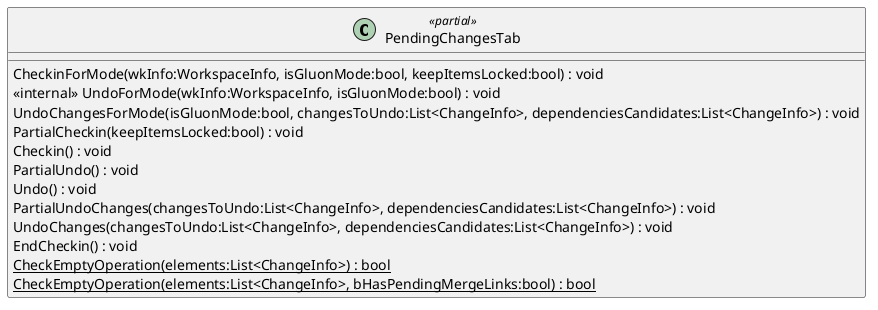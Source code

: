 @startuml
class PendingChangesTab <<partial>> {
    CheckinForMode(wkInfo:WorkspaceInfo, isGluonMode:bool, keepItemsLocked:bool) : void
    <<internal>> UndoForMode(wkInfo:WorkspaceInfo, isGluonMode:bool) : void
    UndoChangesForMode(isGluonMode:bool, changesToUndo:List<ChangeInfo>, dependenciesCandidates:List<ChangeInfo>) : void
    PartialCheckin(keepItemsLocked:bool) : void
    Checkin() : void
    PartialUndo() : void
    Undo() : void
    PartialUndoChanges(changesToUndo:List<ChangeInfo>, dependenciesCandidates:List<ChangeInfo>) : void
    UndoChanges(changesToUndo:List<ChangeInfo>, dependenciesCandidates:List<ChangeInfo>) : void
    EndCheckin() : void
    {static} CheckEmptyOperation(elements:List<ChangeInfo>) : bool
    {static} CheckEmptyOperation(elements:List<ChangeInfo>, bHasPendingMergeLinks:bool) : bool
}
@enduml
